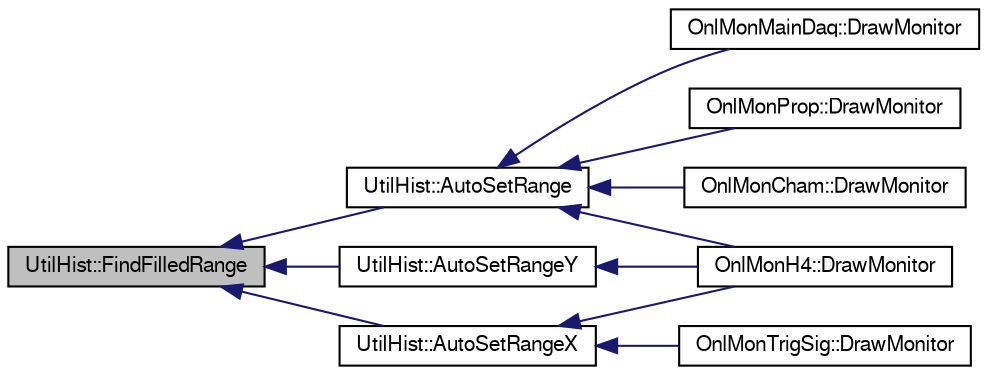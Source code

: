 digraph "UtilHist::FindFilledRange"
{
  bgcolor="transparent";
  edge [fontname="FreeSans",fontsize="10",labelfontname="FreeSans",labelfontsize="10"];
  node [fontname="FreeSans",fontsize="10",shape=record];
  rankdir="LR";
  Node1 [label="UtilHist::FindFilledRange",height=0.2,width=0.4,color="black", fillcolor="grey75", style="filled" fontcolor="black"];
  Node1 -> Node2 [dir="back",color="midnightblue",fontsize="10",style="solid",fontname="FreeSans"];
  Node2 [label="UtilHist::AutoSetRange",height=0.2,width=0.4,color="black",URL="$d3/daf/namespaceUtilHist.html#a5c646c763a7d90ed6ae5b9eb7d6b9719"];
  Node2 -> Node3 [dir="back",color="midnightblue",fontsize="10",style="solid",fontname="FreeSans"];
  Node3 [label="OnlMonMainDaq::DrawMonitor",height=0.2,width=0.4,color="black",URL="$d8/d69/classOnlMonMainDaq.html#ad84a74b4b2b1986c7cc1d1a433594728"];
  Node2 -> Node4 [dir="back",color="midnightblue",fontsize="10",style="solid",fontname="FreeSans"];
  Node4 [label="OnlMonProp::DrawMonitor",height=0.2,width=0.4,color="black",URL="$d7/dac/classOnlMonProp.html#a7a10e2e0b11916fab619d82fcd834499"];
  Node2 -> Node5 [dir="back",color="midnightblue",fontsize="10",style="solid",fontname="FreeSans"];
  Node5 [label="OnlMonCham::DrawMonitor",height=0.2,width=0.4,color="black",URL="$db/d15/classOnlMonCham.html#a00dbbbd38ad4a6fb3ae3dce82cff0cfd"];
  Node2 -> Node6 [dir="back",color="midnightblue",fontsize="10",style="solid",fontname="FreeSans"];
  Node6 [label="OnlMonH4::DrawMonitor",height=0.2,width=0.4,color="black",URL="$d2/d02/classOnlMonH4.html#a66abbc2af31a200e6eaf3b0d5fc63011"];
  Node1 -> Node7 [dir="back",color="midnightblue",fontsize="10",style="solid",fontname="FreeSans"];
  Node7 [label="UtilHist::AutoSetRangeX",height=0.2,width=0.4,color="black",URL="$d3/daf/namespaceUtilHist.html#a5a7e54ef651bcbd391328c9398214e26"];
  Node7 -> Node8 [dir="back",color="midnightblue",fontsize="10",style="solid",fontname="FreeSans"];
  Node8 [label="OnlMonTrigSig::DrawMonitor",height=0.2,width=0.4,color="black",URL="$dc/dae/classOnlMonTrigSig.html#a71950efa0e8e426846fdce62a71e54c7"];
  Node7 -> Node6 [dir="back",color="midnightblue",fontsize="10",style="solid",fontname="FreeSans"];
  Node1 -> Node9 [dir="back",color="midnightblue",fontsize="10",style="solid",fontname="FreeSans"];
  Node9 [label="UtilHist::AutoSetRangeY",height=0.2,width=0.4,color="black",URL="$d3/daf/namespaceUtilHist.html#a9b4097c0abd026534b2deecdf3b6d963"];
  Node9 -> Node6 [dir="back",color="midnightblue",fontsize="10",style="solid",fontname="FreeSans"];
}
